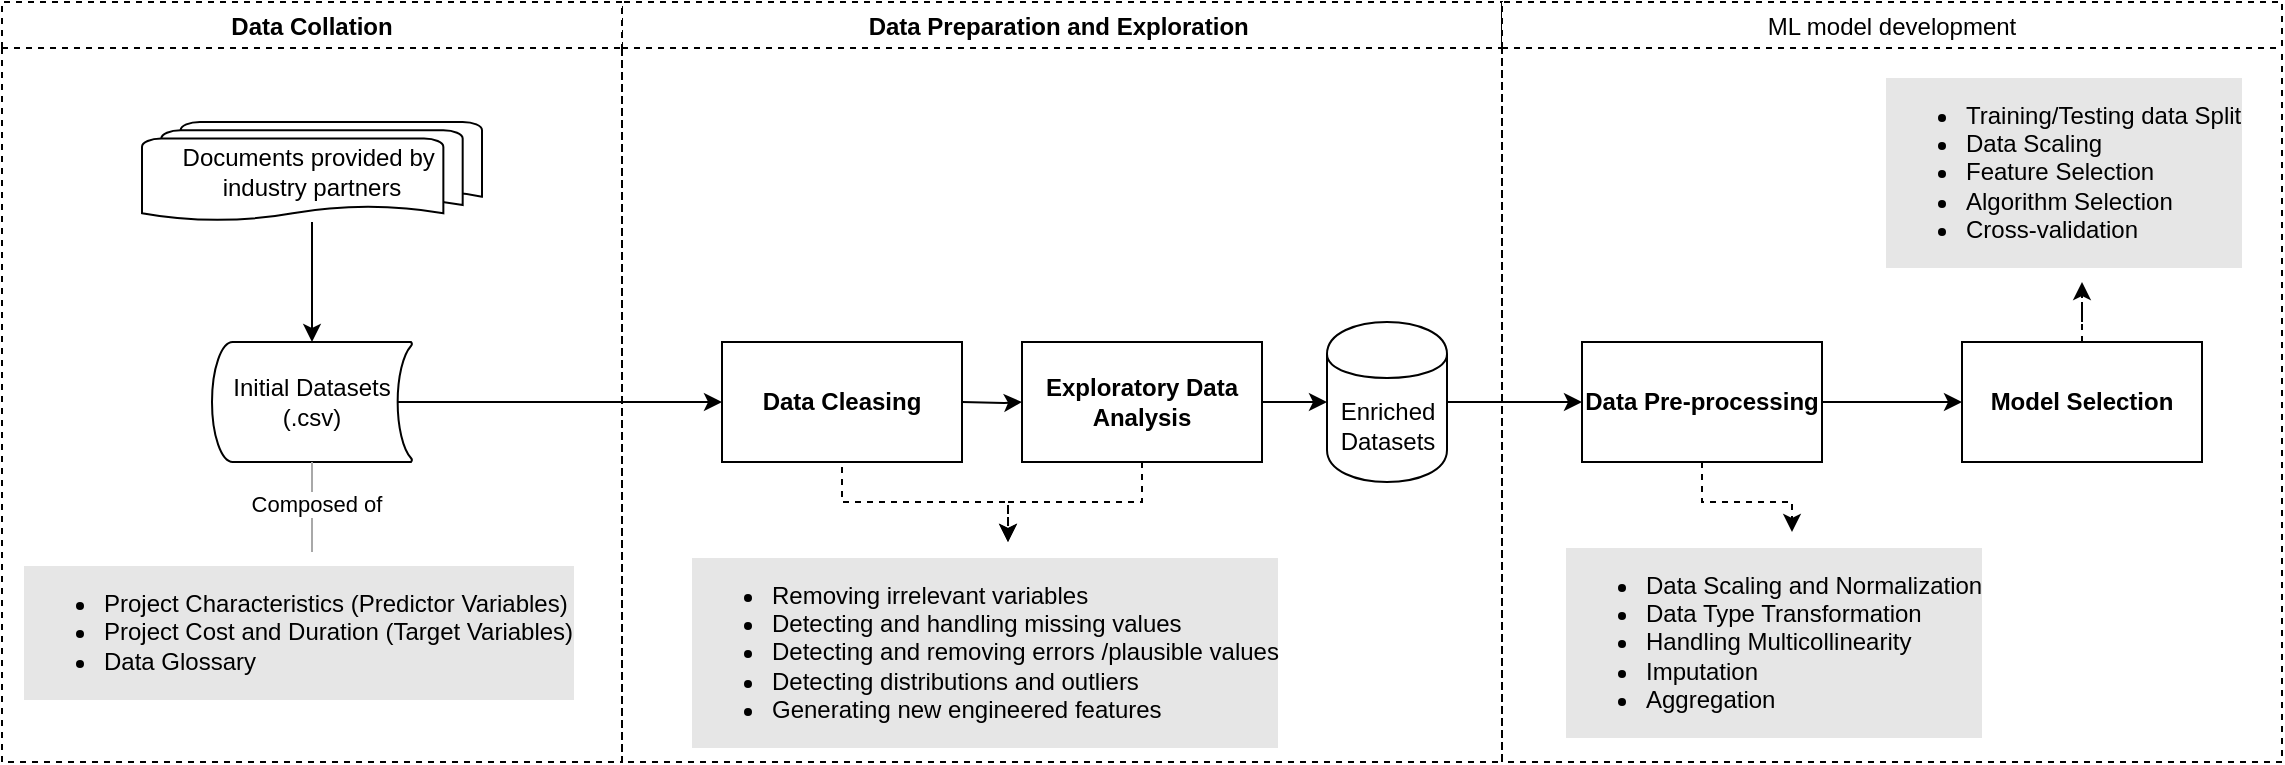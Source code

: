 <mxfile version="24.2.2" type="github">
  <diagram name="Page-1" id="c7488fd3-1785-93aa-aadb-54a6760d102a">
    <mxGraphModel dx="1002" dy="611" grid="1" gridSize="10" guides="1" tooltips="1" connect="1" arrows="1" fold="1" page="1" pageScale="1" pageWidth="1100" pageHeight="850" background="none" math="0" shadow="0">
      <root>
        <mxCell id="0" />
        <mxCell id="1" parent="0" />
        <mxCell id="yL8Y23ndC1ePSWJtt0TE-13" value="Data Preparation and Exploration " style="swimlane;dashed=1;" parent="1" vertex="1">
          <mxGeometry x="320" y="170" width="440" height="380" as="geometry" />
        </mxCell>
        <mxCell id="yL8Y23ndC1ePSWJtt0TE-22" value="&lt;ul&gt;&lt;li&gt;&lt;span style=&quot;&quot;&gt;Removing irrelevant variables&lt;/span&gt;&lt;/li&gt;&lt;li&gt;&lt;span style=&quot;&quot;&gt;Detecting and handling missing values&lt;/span&gt;&lt;/li&gt;&lt;li&gt;&lt;span style=&quot;&quot;&gt;Detecting and removing errors /plausible values&lt;/span&gt;&lt;/li&gt;&lt;li&gt;&lt;span style=&quot;&quot;&gt;Detecting distributions and&amp;nbsp;&lt;/span&gt;outliers&lt;/li&gt;&lt;li&gt;Generating new engineered features&lt;/li&gt;&lt;/ul&gt;" style="text;html=1;align=left;verticalAlign=middle;resizable=0;points=[];autosize=1;strokeColor=none;fillColor=none;labelBackgroundColor=#E6E6E6;" parent="yL8Y23ndC1ePSWJtt0TE-13" vertex="1">
          <mxGeometry x="32.5" y="270" width="320" height="110" as="geometry" />
        </mxCell>
        <mxCell id="yL8Y23ndC1ePSWJtt0TE-29" value="" style="edgeStyle=orthogonalEdgeStyle;rounded=0;orthogonalLoop=1;jettySize=auto;html=1;" parent="yL8Y23ndC1ePSWJtt0TE-13" target="yL8Y23ndC1ePSWJtt0TE-28" edge="1">
          <mxGeometry relative="1" as="geometry">
            <mxPoint x="170" y="200" as="sourcePoint" />
          </mxGeometry>
        </mxCell>
        <mxCell id="o9FxQ4-tsoaMGLUnX_Qn-5" value="" style="edgeStyle=orthogonalEdgeStyle;rounded=0;orthogonalLoop=1;jettySize=auto;html=1;dashed=1;" edge="1" parent="yL8Y23ndC1ePSWJtt0TE-13" target="yL8Y23ndC1ePSWJtt0TE-22">
          <mxGeometry relative="1" as="geometry">
            <mxPoint x="110" y="232.5" as="sourcePoint" />
            <Array as="points">
              <mxPoint x="110" y="250" />
              <mxPoint x="193" y="250" />
            </Array>
          </mxGeometry>
        </mxCell>
        <mxCell id="yL8Y23ndC1ePSWJtt0TE-43" value="" style="edgeStyle=orthogonalEdgeStyle;rounded=0;orthogonalLoop=1;jettySize=auto;html=1;" parent="yL8Y23ndC1ePSWJtt0TE-13" source="yL8Y23ndC1ePSWJtt0TE-28" target="yL8Y23ndC1ePSWJtt0TE-42" edge="1">
          <mxGeometry relative="1" as="geometry" />
        </mxCell>
        <mxCell id="o9FxQ4-tsoaMGLUnX_Qn-6" value="" style="edgeStyle=orthogonalEdgeStyle;rounded=0;orthogonalLoop=1;jettySize=auto;html=1;dashed=1;" edge="1" parent="yL8Y23ndC1ePSWJtt0TE-13" source="yL8Y23ndC1ePSWJtt0TE-28" target="yL8Y23ndC1ePSWJtt0TE-22">
          <mxGeometry relative="1" as="geometry">
            <Array as="points">
              <mxPoint x="260" y="250" />
              <mxPoint x="193" y="250" />
            </Array>
          </mxGeometry>
        </mxCell>
        <mxCell id="yL8Y23ndC1ePSWJtt0TE-28" value="Exploratory Data Analysis" style="whiteSpace=wrap;html=1;fontStyle=1" parent="yL8Y23ndC1ePSWJtt0TE-13" vertex="1">
          <mxGeometry x="200" y="170" width="120" height="60" as="geometry" />
        </mxCell>
        <mxCell id="yL8Y23ndC1ePSWJtt0TE-42" value="Enriched Datasets" style="shape=cylinder;whiteSpace=wrap;html=1;boundedLbl=1;backgroundOutline=1;" parent="yL8Y23ndC1ePSWJtt0TE-13" vertex="1">
          <mxGeometry x="352.5" y="160" width="60" height="80" as="geometry" />
        </mxCell>
        <mxCell id="o9FxQ4-tsoaMGLUnX_Qn-11" value="Data Cleasing" style="rounded=0;whiteSpace=wrap;html=1;fontStyle=1" vertex="1" parent="yL8Y23ndC1ePSWJtt0TE-13">
          <mxGeometry x="50" y="170" width="120" height="60" as="geometry" />
        </mxCell>
        <mxCell id="yL8Y23ndC1ePSWJtt0TE-10" value="Data Collation" style="swimlane;labelBorderColor=none;dashed=1;" parent="1" vertex="1">
          <mxGeometry x="10" y="170" width="310" height="380" as="geometry" />
        </mxCell>
        <mxCell id="yL8Y23ndC1ePSWJtt0TE-24" value="Initial Datasets&lt;br style=&quot;border-color: var(--border-color);&quot;&gt;(.csv)" style="strokeWidth=1;html=1;shape=mxgraph.flowchart.stored_data;whiteSpace=wrap;" parent="yL8Y23ndC1ePSWJtt0TE-10" vertex="1">
          <mxGeometry x="105" y="170" width="100" height="60" as="geometry" />
        </mxCell>
        <mxCell id="yL8Y23ndC1ePSWJtt0TE-37" value="" style="edgeStyle=orthogonalEdgeStyle;rounded=0;orthogonalLoop=1;jettySize=auto;html=1;" parent="yL8Y23ndC1ePSWJtt0TE-10" source="yL8Y23ndC1ePSWJtt0TE-25" target="yL8Y23ndC1ePSWJtt0TE-24" edge="1">
          <mxGeometry relative="1" as="geometry" />
        </mxCell>
        <mxCell id="yL8Y23ndC1ePSWJtt0TE-25" value="Documents provided by&amp;nbsp;&lt;br&gt;industry partners" style="strokeWidth=1;html=1;shape=mxgraph.flowchart.multi-document;whiteSpace=wrap;" parent="yL8Y23ndC1ePSWJtt0TE-10" vertex="1">
          <mxGeometry x="70" y="60" width="170" height="50" as="geometry" />
        </mxCell>
        <mxCell id="yL8Y23ndC1ePSWJtt0TE-5" value="&lt;blockquote style=&quot;margin: 0 0 0 40px; border: none; padding: 0px;&quot;&gt;&lt;/blockquote&gt;&lt;ul&gt;&lt;li&gt;Project Characteristics (Predictor Variables)&lt;/li&gt;&lt;li&gt;Project Cost and Duration (Target Variables)&lt;/li&gt;&lt;li&gt;Data Glossary&lt;/li&gt;&lt;/ul&gt;&lt;blockquote style=&quot;margin: 0 0 0 40px; border: none; padding: 0px;&quot;&gt;&lt;/blockquote&gt;&lt;blockquote style=&quot;margin: 0 0 0 40px; border: none; padding: 0px;&quot;&gt;&lt;/blockquote&gt;&lt;blockquote style=&quot;margin: 0 0 0 40px; border: none; padding: 0px;&quot;&gt;&lt;/blockquote&gt;" style="text;html=1;align=left;verticalAlign=top;resizable=0;points=[];autosize=1;strokeColor=none;fillColor=none;labelBackgroundColor=#E6E6E6;labelBorderColor=none;spacingTop=0;spacingLeft=-6;spacingRight=-7;flipV=1;flipH=1;imageWidth=17;imageHeight=20;imageAspect=0;" parent="yL8Y23ndC1ePSWJtt0TE-10" vertex="1">
          <mxGeometry x="15" y="275" width="280" height="80" as="geometry" />
        </mxCell>
        <mxCell id="yL8Y23ndC1ePSWJtt0TE-38" value="" style="endArrow=none;html=1;rounded=0;entryX=0.5;entryY=1;entryDx=0;entryDy=0;entryPerimeter=0;strokeColor=#a8a8a8;" parent="yL8Y23ndC1ePSWJtt0TE-10" source="yL8Y23ndC1ePSWJtt0TE-5" target="yL8Y23ndC1ePSWJtt0TE-24" edge="1">
          <mxGeometry width="50" height="50" relative="1" as="geometry">
            <mxPoint x="100" y="330" as="sourcePoint" />
            <mxPoint x="150" y="280" as="targetPoint" />
          </mxGeometry>
        </mxCell>
        <mxCell id="yL8Y23ndC1ePSWJtt0TE-39" value="Composed of" style="edgeLabel;html=1;align=center;verticalAlign=middle;resizable=0;points=[];" parent="yL8Y23ndC1ePSWJtt0TE-38" vertex="1" connectable="0">
          <mxGeometry x="0.08" y="-2" relative="1" as="geometry">
            <mxPoint as="offset" />
          </mxGeometry>
        </mxCell>
        <mxCell id="yL8Y23ndC1ePSWJtt0TE-18" value="" style="edgeStyle=orthogonalEdgeStyle;rounded=0;orthogonalLoop=1;jettySize=auto;html=1;exitX=0.93;exitY=0.5;exitDx=0;exitDy=0;exitPerimeter=0;entryX=0;entryY=0.5;entryDx=0;entryDy=0;" parent="1" source="yL8Y23ndC1ePSWJtt0TE-24" edge="1">
          <mxGeometry relative="1" as="geometry">
            <mxPoint x="242.5" y="305" as="sourcePoint" />
            <mxPoint x="370" y="370" as="targetPoint" />
          </mxGeometry>
        </mxCell>
        <mxCell id="yL8Y23ndC1ePSWJtt0TE-45" value="" style="edgeStyle=orthogonalEdgeStyle;rounded=0;orthogonalLoop=1;jettySize=auto;html=1;" parent="1" source="yL8Y23ndC1ePSWJtt0TE-42" target="yL8Y23ndC1ePSWJtt0TE-44" edge="1">
          <mxGeometry relative="1" as="geometry" />
        </mxCell>
        <mxCell id="yL8Y23ndC1ePSWJtt0TE-46" value="ML model development" style="swimlane;dashed=1;fontStyle=0" parent="1" vertex="1">
          <mxGeometry x="760" y="170" width="390" height="380" as="geometry" />
        </mxCell>
        <mxCell id="o9FxQ4-tsoaMGLUnX_Qn-4" value="" style="edgeStyle=orthogonalEdgeStyle;rounded=0;orthogonalLoop=1;jettySize=auto;html=1;" edge="1" parent="yL8Y23ndC1ePSWJtt0TE-46" source="yL8Y23ndC1ePSWJtt0TE-44" target="o9FxQ4-tsoaMGLUnX_Qn-3">
          <mxGeometry relative="1" as="geometry" />
        </mxCell>
        <mxCell id="o9FxQ4-tsoaMGLUnX_Qn-7" value="" style="edgeStyle=orthogonalEdgeStyle;rounded=0;orthogonalLoop=1;jettySize=auto;html=1;dashed=1;" edge="1" parent="yL8Y23ndC1ePSWJtt0TE-46" source="yL8Y23ndC1ePSWJtt0TE-44" target="o9FxQ4-tsoaMGLUnX_Qn-2">
          <mxGeometry relative="1" as="geometry" />
        </mxCell>
        <mxCell id="yL8Y23ndC1ePSWJtt0TE-44" value="Data Pre-processing" style="whiteSpace=wrap;html=1;fontStyle=1" parent="yL8Y23ndC1ePSWJtt0TE-46" vertex="1">
          <mxGeometry x="40" y="170" width="120" height="60" as="geometry" />
        </mxCell>
        <mxCell id="o9FxQ4-tsoaMGLUnX_Qn-2" value="&lt;ul&gt;&lt;li&gt;&lt;span style=&quot;&quot;&gt;Data Scaling and Normalization&lt;/span&gt;&lt;/li&gt;&lt;li&gt;&lt;span style=&quot;&quot;&gt;Data Type Transformation&amp;nbsp;&lt;/span&gt;&lt;/li&gt;&lt;li&gt;Handling Multicollinearity&lt;/li&gt;&lt;li&gt;Imputation&lt;/li&gt;&lt;li&gt;Aggregation&lt;/li&gt;&lt;/ul&gt;" style="text;html=1;align=left;verticalAlign=middle;resizable=0;points=[];autosize=1;strokeColor=none;fillColor=none;labelBackgroundColor=#E6E6E6;" vertex="1" parent="yL8Y23ndC1ePSWJtt0TE-46">
          <mxGeometry x="30" y="265" width="230" height="110" as="geometry" />
        </mxCell>
        <mxCell id="o9FxQ4-tsoaMGLUnX_Qn-9" value="" style="edgeStyle=orthogonalEdgeStyle;rounded=0;orthogonalLoop=1;jettySize=auto;html=1;dashed=1;" edge="1" parent="yL8Y23ndC1ePSWJtt0TE-46" source="o9FxQ4-tsoaMGLUnX_Qn-3" target="o9FxQ4-tsoaMGLUnX_Qn-8">
          <mxGeometry relative="1" as="geometry" />
        </mxCell>
        <mxCell id="o9FxQ4-tsoaMGLUnX_Qn-3" value="Model Selection" style="whiteSpace=wrap;html=1;fontStyle=1" vertex="1" parent="yL8Y23ndC1ePSWJtt0TE-46">
          <mxGeometry x="230" y="170" width="120" height="60" as="geometry" />
        </mxCell>
        <mxCell id="o9FxQ4-tsoaMGLUnX_Qn-8" value="&lt;ul&gt;&lt;li&gt;&lt;span style=&quot;&quot;&gt;Training/Testing data Split&lt;/span&gt;&lt;/li&gt;&lt;li&gt;&lt;span style=&quot;&quot;&gt;Data Scaling&amp;nbsp;&lt;/span&gt;&lt;/li&gt;&lt;li&gt;Feature Selection&lt;/li&gt;&lt;li&gt;Algorithm Selection&lt;/li&gt;&lt;li&gt;Cross-validation&lt;/li&gt;&lt;/ul&gt;" style="text;html=1;align=left;verticalAlign=middle;resizable=0;points=[];autosize=1;strokeColor=none;fillColor=none;labelBackgroundColor=#E6E6E6;" vertex="1" parent="yL8Y23ndC1ePSWJtt0TE-46">
          <mxGeometry x="190" y="30" width="200" height="110" as="geometry" />
        </mxCell>
      </root>
    </mxGraphModel>
  </diagram>
</mxfile>
